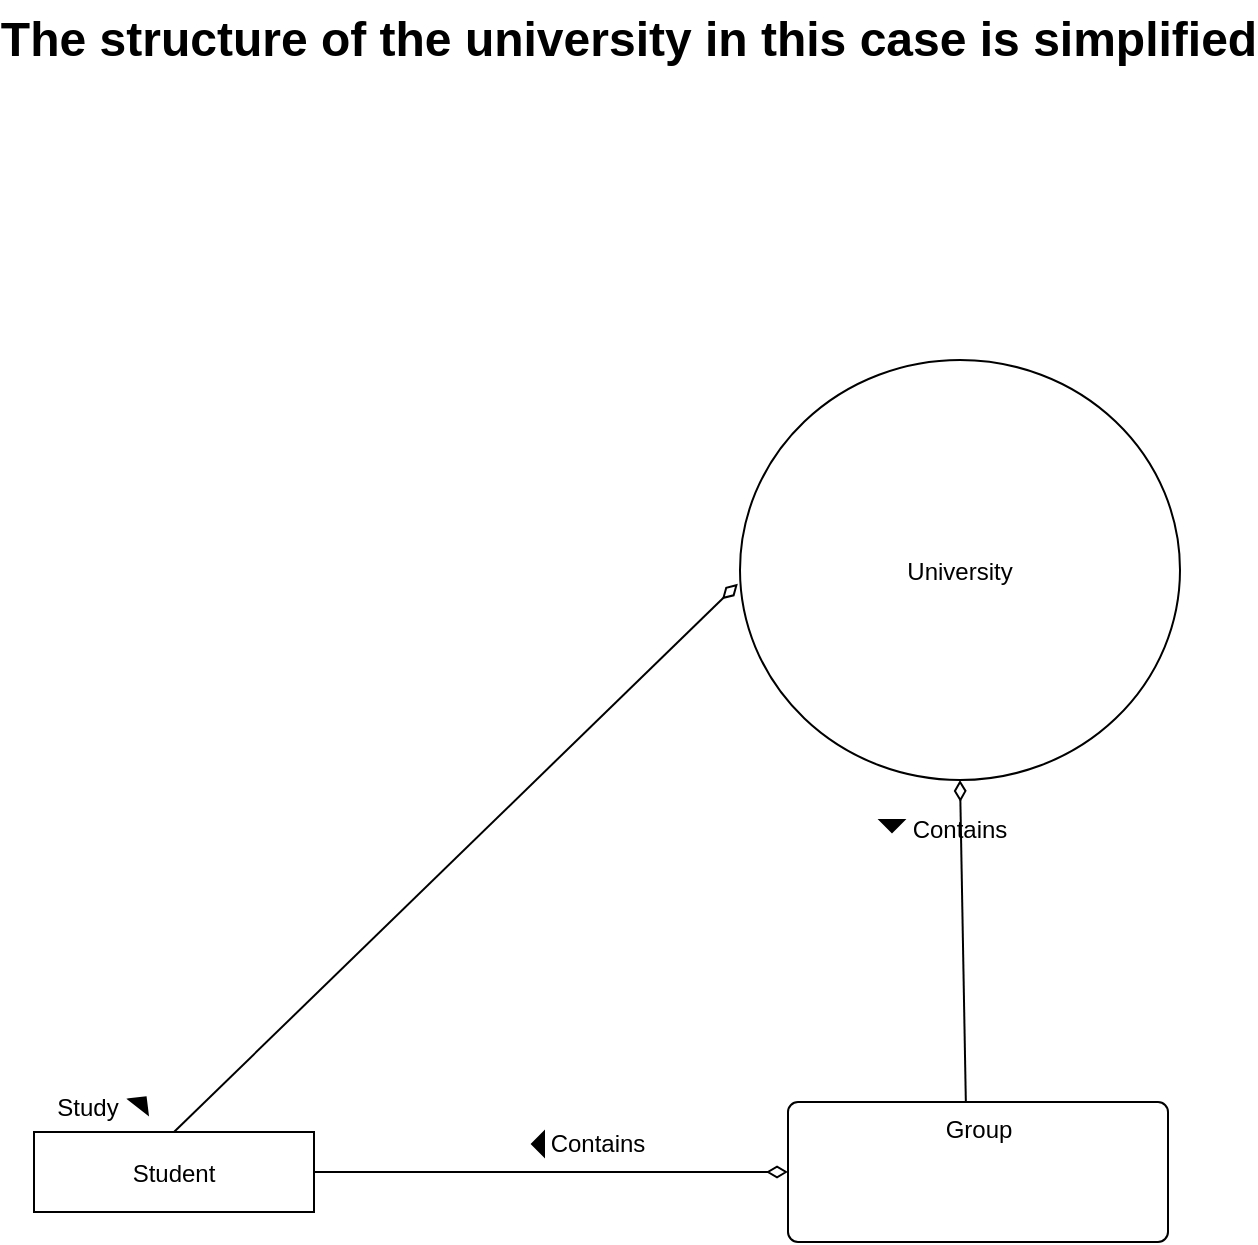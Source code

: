 <mxfile version="20.0.4" type="google" pages="2"><diagram id="-_mf4VjTu8_7OdmqpCe5" name="University"><mxGraphModel grid="1" page="1" gridSize="10" guides="1" tooltips="1" connect="1" arrows="1" fold="1" pageScale="1" pageWidth="850" pageHeight="1100" math="0" shadow="0"><root><mxCell id="0"/><mxCell id="1" parent="0"/><mxCell id="qVmdVdC-otOTWIUyIzVl-1" value="University" style="ellipse;fillColor=#ffffff;strokeColor=#000000;" vertex="1" parent="1"><mxGeometry x="496" y="400" width="220" height="210" as="geometry"/></mxCell><mxCell id="qVmdVdC-otOTWIUyIzVl-2" value="Group" style="html=1;align=center;verticalAlign=top;rounded=1;absoluteArcSize=1;arcSize=10;dashed=0;" vertex="1" parent="1"><mxGeometry x="520" y="771" width="190" height="70" as="geometry"/></mxCell><mxCell id="qVmdVdC-otOTWIUyIzVl-3" value="" style="endArrow=none;startArrow=diamondThin;endFill=0;startFill=0;html=1;verticalAlign=bottom;labelBackgroundColor=none;strokeWidth=1;startSize=8;endSize=8;rounded=0;exitX=0.5;exitY=1;exitDx=0;exitDy=0;entryX=0.468;entryY=0;entryDx=0;entryDy=0;entryPerimeter=0;" edge="1" parent="1" source="qVmdVdC-otOTWIUyIzVl-1" target="qVmdVdC-otOTWIUyIzVl-2"><mxGeometry width="160" relative="1" as="geometry"><mxPoint x="340" y="710" as="sourcePoint"/><mxPoint x="500" y="710" as="targetPoint"/></mxGeometry></mxCell><mxCell id="qVmdVdC-otOTWIUyIzVl-4" value="Student" style="text;align=center;verticalAlign=middle;dashed=0;fillColor=#ffffff;strokeColor=#000000;" vertex="1" parent="1"><mxGeometry x="143" y="786" width="140" height="40" as="geometry"/></mxCell><mxCell id="qVmdVdC-otOTWIUyIzVl-6" value="" style="endArrow=none;startArrow=diamondThin;endFill=0;startFill=0;html=1;verticalAlign=bottom;labelBackgroundColor=none;strokeWidth=1;startSize=8;endSize=8;rounded=0;entryX=0.5;entryY=0;entryDx=0;entryDy=0;exitX=-0.005;exitY=0.533;exitDx=0;exitDy=0;exitPerimeter=0;" edge="1" parent="1" source="qVmdVdC-otOTWIUyIzVl-1" target="qVmdVdC-otOTWIUyIzVl-4"><mxGeometry width="160" relative="1" as="geometry"><mxPoint x="340" y="710" as="sourcePoint"/><mxPoint x="500" y="710" as="targetPoint"/></mxGeometry></mxCell><mxCell id="qVmdVdC-otOTWIUyIzVl-7" value="Contains" style="text;html=1;strokeColor=none;fillColor=none;align=center;verticalAlign=middle;whiteSpace=wrap;rounded=0;" vertex="1" parent="1"><mxGeometry x="395" y="777" width="60" height="30" as="geometry"/></mxCell><mxCell id="qVmdVdC-otOTWIUyIzVl-11" value="" style="triangle;aspect=fixed;fillColor=#000000;direction=west;" vertex="1" parent="1"><mxGeometry x="392" y="786" width="6" height="12" as="geometry"/></mxCell><mxCell id="qVmdVdC-otOTWIUyIzVl-15" value="" style="endArrow=none;startArrow=diamondThin;endFill=0;startFill=0;html=1;verticalAlign=bottom;labelBackgroundColor=none;strokeWidth=1;startSize=8;endSize=8;rounded=0;exitX=0;exitY=0.5;exitDx=0;exitDy=0;entryX=1;entryY=0.5;entryDx=0;entryDy=0;" edge="1" parent="1" source="qVmdVdC-otOTWIUyIzVl-2" target="qVmdVdC-otOTWIUyIzVl-4"><mxGeometry width="160" relative="1" as="geometry"><mxPoint x="340" y="710" as="sourcePoint"/><mxPoint x="500" y="710" as="targetPoint"/></mxGeometry></mxCell><mxCell id="qVmdVdC-otOTWIUyIzVl-16" value="Contains" style="text;html=1;strokeColor=none;fillColor=none;align=center;verticalAlign=middle;whiteSpace=wrap;rounded=0;" vertex="1" parent="1"><mxGeometry x="576" y="620" width="60" height="30" as="geometry"/></mxCell><mxCell id="qVmdVdC-otOTWIUyIzVl-17" value="" style="triangle;aspect=fixed;fillColor=#000000;direction=south;" vertex="1" parent="1"><mxGeometry x="566" y="630" width="12" height="6" as="geometry"/></mxCell><mxCell id="qVmdVdC-otOTWIUyIzVl-18" value="Study" style="text;html=1;strokeColor=none;fillColor=none;align=center;verticalAlign=middle;whiteSpace=wrap;rounded=0;" vertex="1" parent="1"><mxGeometry x="140" y="759" width="60" height="30" as="geometry"/></mxCell><mxCell id="qVmdVdC-otOTWIUyIzVl-19" value="" style="triangle;aspect=fixed;fillColor=#000000;direction=south;rotation=-142;" vertex="1" parent="1"><mxGeometry x="191" y="768" width="12" height="6" as="geometry"/></mxCell><mxCell id="3-XQEDJKmZlL12e6d2xD-1" value="The structure of the university in this case is simplified" style="text;strokeColor=none;fillColor=none;html=1;fontSize=24;fontStyle=1;verticalAlign=middle;align=center;" vertex="1" parent="1"><mxGeometry x="390" y="220" width="100" height="40" as="geometry"/></mxCell></root></mxGraphModel></diagram><diagram id="R2lEEEUBdFMjLlhIrx00" name="Entity relation"><mxGraphModel grid="1" page="1" gridSize="10" guides="1" tooltips="1" connect="1" arrows="1" fold="1" pageScale="1" pageWidth="850" pageHeight="1100" math="0" shadow="0" extFonts="Permanent Marker^https://fonts.googleapis.com/css?family=Permanent+Marker"><root><mxCell id="0"/><mxCell id="1" parent="0"/><mxCell id="zsYPAu73ObG62uvlcd8U-1" value="Student" style="swimlane;childLayout=stackLayout;horizontal=1;startSize=30;horizontalStack=0;rounded=1;fontSize=14;fontStyle=0;strokeWidth=2;resizeParent=0;resizeLast=1;shadow=0;dashed=0;align=center;" vertex="1" parent="1"><mxGeometry x="300" y="370" width="160" height="120" as="geometry"/></mxCell><mxCell id="zsYPAu73ObG62uvlcd8U-2" value="- Id: long&#10;- firstName: String&#10;- LastName: String&#10;- group: Group" style="align=left;strokeColor=none;fillColor=none;spacingLeft=4;fontSize=12;verticalAlign=top;resizable=0;rotatable=0;part=1;" vertex="1" parent="zsYPAu73ObG62uvlcd8U-1"><mxGeometry y="30" width="160" height="90" as="geometry"/></mxCell><mxCell id="zsYPAu73ObG62uvlcd8U-3" style="align=left;strokeColor=none;fillColor=none;spacingLeft=4;fontSize=12;verticalAlign=top;resizable=0;rotatable=0;part=1;" vertex="1" parent="zsYPAu73ObG62uvlcd8U-1"><mxGeometry y="120" width="160" as="geometry"/></mxCell><mxCell id="zsYPAu73ObG62uvlcd8U-4" value="Group" style="swimlane;childLayout=stackLayout;horizontal=1;startSize=30;horizontalStack=0;rounded=1;fontSize=14;fontStyle=0;strokeWidth=2;resizeParent=0;resizeLast=1;shadow=0;dashed=0;align=center;" vertex="1" parent="1"><mxGeometry x="310" y="120" width="160" height="120" as="geometry"/></mxCell><mxCell id="zsYPAu73ObG62uvlcd8U-5" value="- Id: long&#10;- number: int&#10;- students: List&lt;Student&gt;&#10;- lectures: List&lt;Lecture&gt;&#10;- schedule: Schedule" style="align=left;strokeColor=none;fillColor=none;spacingLeft=4;fontSize=12;verticalAlign=top;resizable=0;rotatable=0;part=1;" vertex="1" parent="zsYPAu73ObG62uvlcd8U-4"><mxGeometry y="30" width="160" height="90" as="geometry"/></mxCell><mxCell id="zsYPAu73ObG62uvlcd8U-6" value="Schedule" style="swimlane;childLayout=stackLayout;horizontal=1;startSize=30;horizontalStack=0;rounded=1;fontSize=14;fontStyle=0;strokeWidth=2;resizeParent=0;resizeLast=1;shadow=0;dashed=0;align=center;" vertex="1" parent="1"><mxGeometry x="310" y="-100" width="160" height="120" as="geometry"/></mxCell><mxCell id="zsYPAu73ObG62uvlcd8U-7" value="- Id: long&#10;- date: Date&#10;-group: Group" style="align=left;strokeColor=none;fillColor=none;spacingLeft=4;fontSize=12;verticalAlign=top;resizable=0;rotatable=0;part=1;" vertex="1" parent="zsYPAu73ObG62uvlcd8U-6"><mxGeometry y="30" width="160" height="90" as="geometry"/></mxCell><mxCell id="zsYPAu73ObG62uvlcd8U-8" value="Lecture" style="swimlane;childLayout=stackLayout;horizontal=1;startSize=30;horizontalStack=0;rounded=1;fontSize=14;fontStyle=0;strokeWidth=2;resizeParent=0;resizeLast=1;shadow=0;dashed=0;align=center;" vertex="1" parent="1"><mxGeometry x="660" y="115" width="160" height="150" as="geometry"/></mxCell><mxCell id="zsYPAu73ObG62uvlcd8U-9" value="- id: long&#10;- name: String&#10;- date: Date&#10;- group:Group&#10;- audience: Audience" style="align=left;strokeColor=none;fillColor=none;spacingLeft=4;fontSize=12;verticalAlign=top;resizable=0;rotatable=0;part=1;" vertex="1" parent="zsYPAu73ObG62uvlcd8U-8"><mxGeometry y="30" width="160" height="120" as="geometry"/></mxCell><mxCell id="zsYPAu73ObG62uvlcd8U-10" value="Audience" style="swimlane;childLayout=stackLayout;horizontal=1;startSize=30;horizontalStack=0;rounded=1;fontSize=14;fontStyle=0;strokeWidth=2;resizeParent=0;resizeLast=1;shadow=0;dashed=0;align=center;" vertex="1" parent="1"><mxGeometry x="990" y="144" width="160" height="120" as="geometry"/></mxCell><mxCell id="zsYPAu73ObG62uvlcd8U-11" value="- id: long&#10;- number: int&#10;- lectures: List&lt;Lectures&gt;" style="align=left;strokeColor=none;fillColor=none;spacingLeft=4;fontSize=12;verticalAlign=top;resizable=0;rotatable=0;part=1;" vertex="1" parent="zsYPAu73ObG62uvlcd8U-10"><mxGeometry y="30" width="160" height="90" as="geometry"/></mxCell><mxCell id="nTNdv2q1DtHT8-Gtzh0P-5" value="" style="endArrow=classic;html=1;rounded=0;entryX=1.006;entryY=0.617;entryDx=0;entryDy=0;entryPerimeter=0;exitX=0;exitY=0.5;exitDx=0;exitDy=0;" edge="1" parent="1" source="zsYPAu73ObG62uvlcd8U-11" target="zsYPAu73ObG62uvlcd8U-9"><mxGeometry relative="1" as="geometry"><mxPoint x="500" y="290" as="sourcePoint"/><mxPoint x="650" y="290" as="targetPoint"/></mxGeometry></mxCell><mxCell id="nTNdv2q1DtHT8-Gtzh0P-6" value="OneTomany" style="edgeLabel;resizable=0;html=1;align=center;verticalAlign=middle;" connectable="0" vertex="1" parent="nTNdv2q1DtHT8-Gtzh0P-5"><mxGeometry relative="1" as="geometry"/></mxCell><mxCell id="853KbphlmoYZxQTtePPI-1" value="" style="endArrow=classic;html=1;rounded=0;exitX=0.013;exitY=0.6;exitDx=0;exitDy=0;exitPerimeter=0;entryX=0;entryY=0.5;entryDx=0;entryDy=0;" edge="1" parent="1" source="zsYPAu73ObG62uvlcd8U-2" target="zsYPAu73ObG62uvlcd8U-5"><mxGeometry relative="1" as="geometry"><mxPoint x="790" y="410" as="sourcePoint"/><mxPoint x="890" y="410" as="targetPoint"/><Array as="points"><mxPoint x="240" y="454"/><mxPoint x="240" y="195"/></Array></mxGeometry></mxCell><mxCell id="853KbphlmoYZxQTtePPI-2" value="ManyToOne" style="edgeLabel;resizable=0;html=1;align=center;verticalAlign=middle;" connectable="0" vertex="1" parent="853KbphlmoYZxQTtePPI-1"><mxGeometry relative="1" as="geometry"/></mxCell><mxCell id="853KbphlmoYZxQTtePPI-3" value="" style="endArrow=classic;html=1;rounded=0;entryX=1.025;entryY=0.622;entryDx=0;entryDy=0;entryPerimeter=0;exitX=0;exitY=0.5;exitDx=0;exitDy=0;" edge="1" parent="1" source="zsYPAu73ObG62uvlcd8U-9" target="zsYPAu73ObG62uvlcd8U-5"><mxGeometry relative="1" as="geometry"><mxPoint x="630" y="300" as="sourcePoint"/><mxPoint x="580" y="210" as="targetPoint"/></mxGeometry></mxCell><mxCell id="853KbphlmoYZxQTtePPI-4" value="ManyToOne" style="edgeLabel;resizable=0;html=1;align=center;verticalAlign=middle;" connectable="0" vertex="1" parent="853KbphlmoYZxQTtePPI-3"><mxGeometry relative="1" as="geometry"/></mxCell><mxCell id="853KbphlmoYZxQTtePPI-5" value="" style="endArrow=classic;html=1;rounded=0;exitX=0;exitY=0.75;exitDx=0;exitDy=0;entryX=0;entryY=0.5;entryDx=0;entryDy=0;" edge="1" parent="1" source="zsYPAu73ObG62uvlcd8U-5" target="zsYPAu73ObG62uvlcd8U-7"><mxGeometry relative="1" as="geometry"><mxPoint x="90" y="90" as="sourcePoint"/><mxPoint x="190" y="90" as="targetPoint"/><Array as="points"><mxPoint x="250" y="218"/><mxPoint x="250" y="-25"/></Array></mxGeometry></mxCell><mxCell id="853KbphlmoYZxQTtePPI-6" value="OneToOne" style="edgeLabel;resizable=0;html=1;align=center;verticalAlign=middle;" connectable="0" vertex="1" parent="853KbphlmoYZxQTtePPI-5"><mxGeometry relative="1" as="geometry"/></mxCell></root></mxGraphModel></diagram></mxfile>